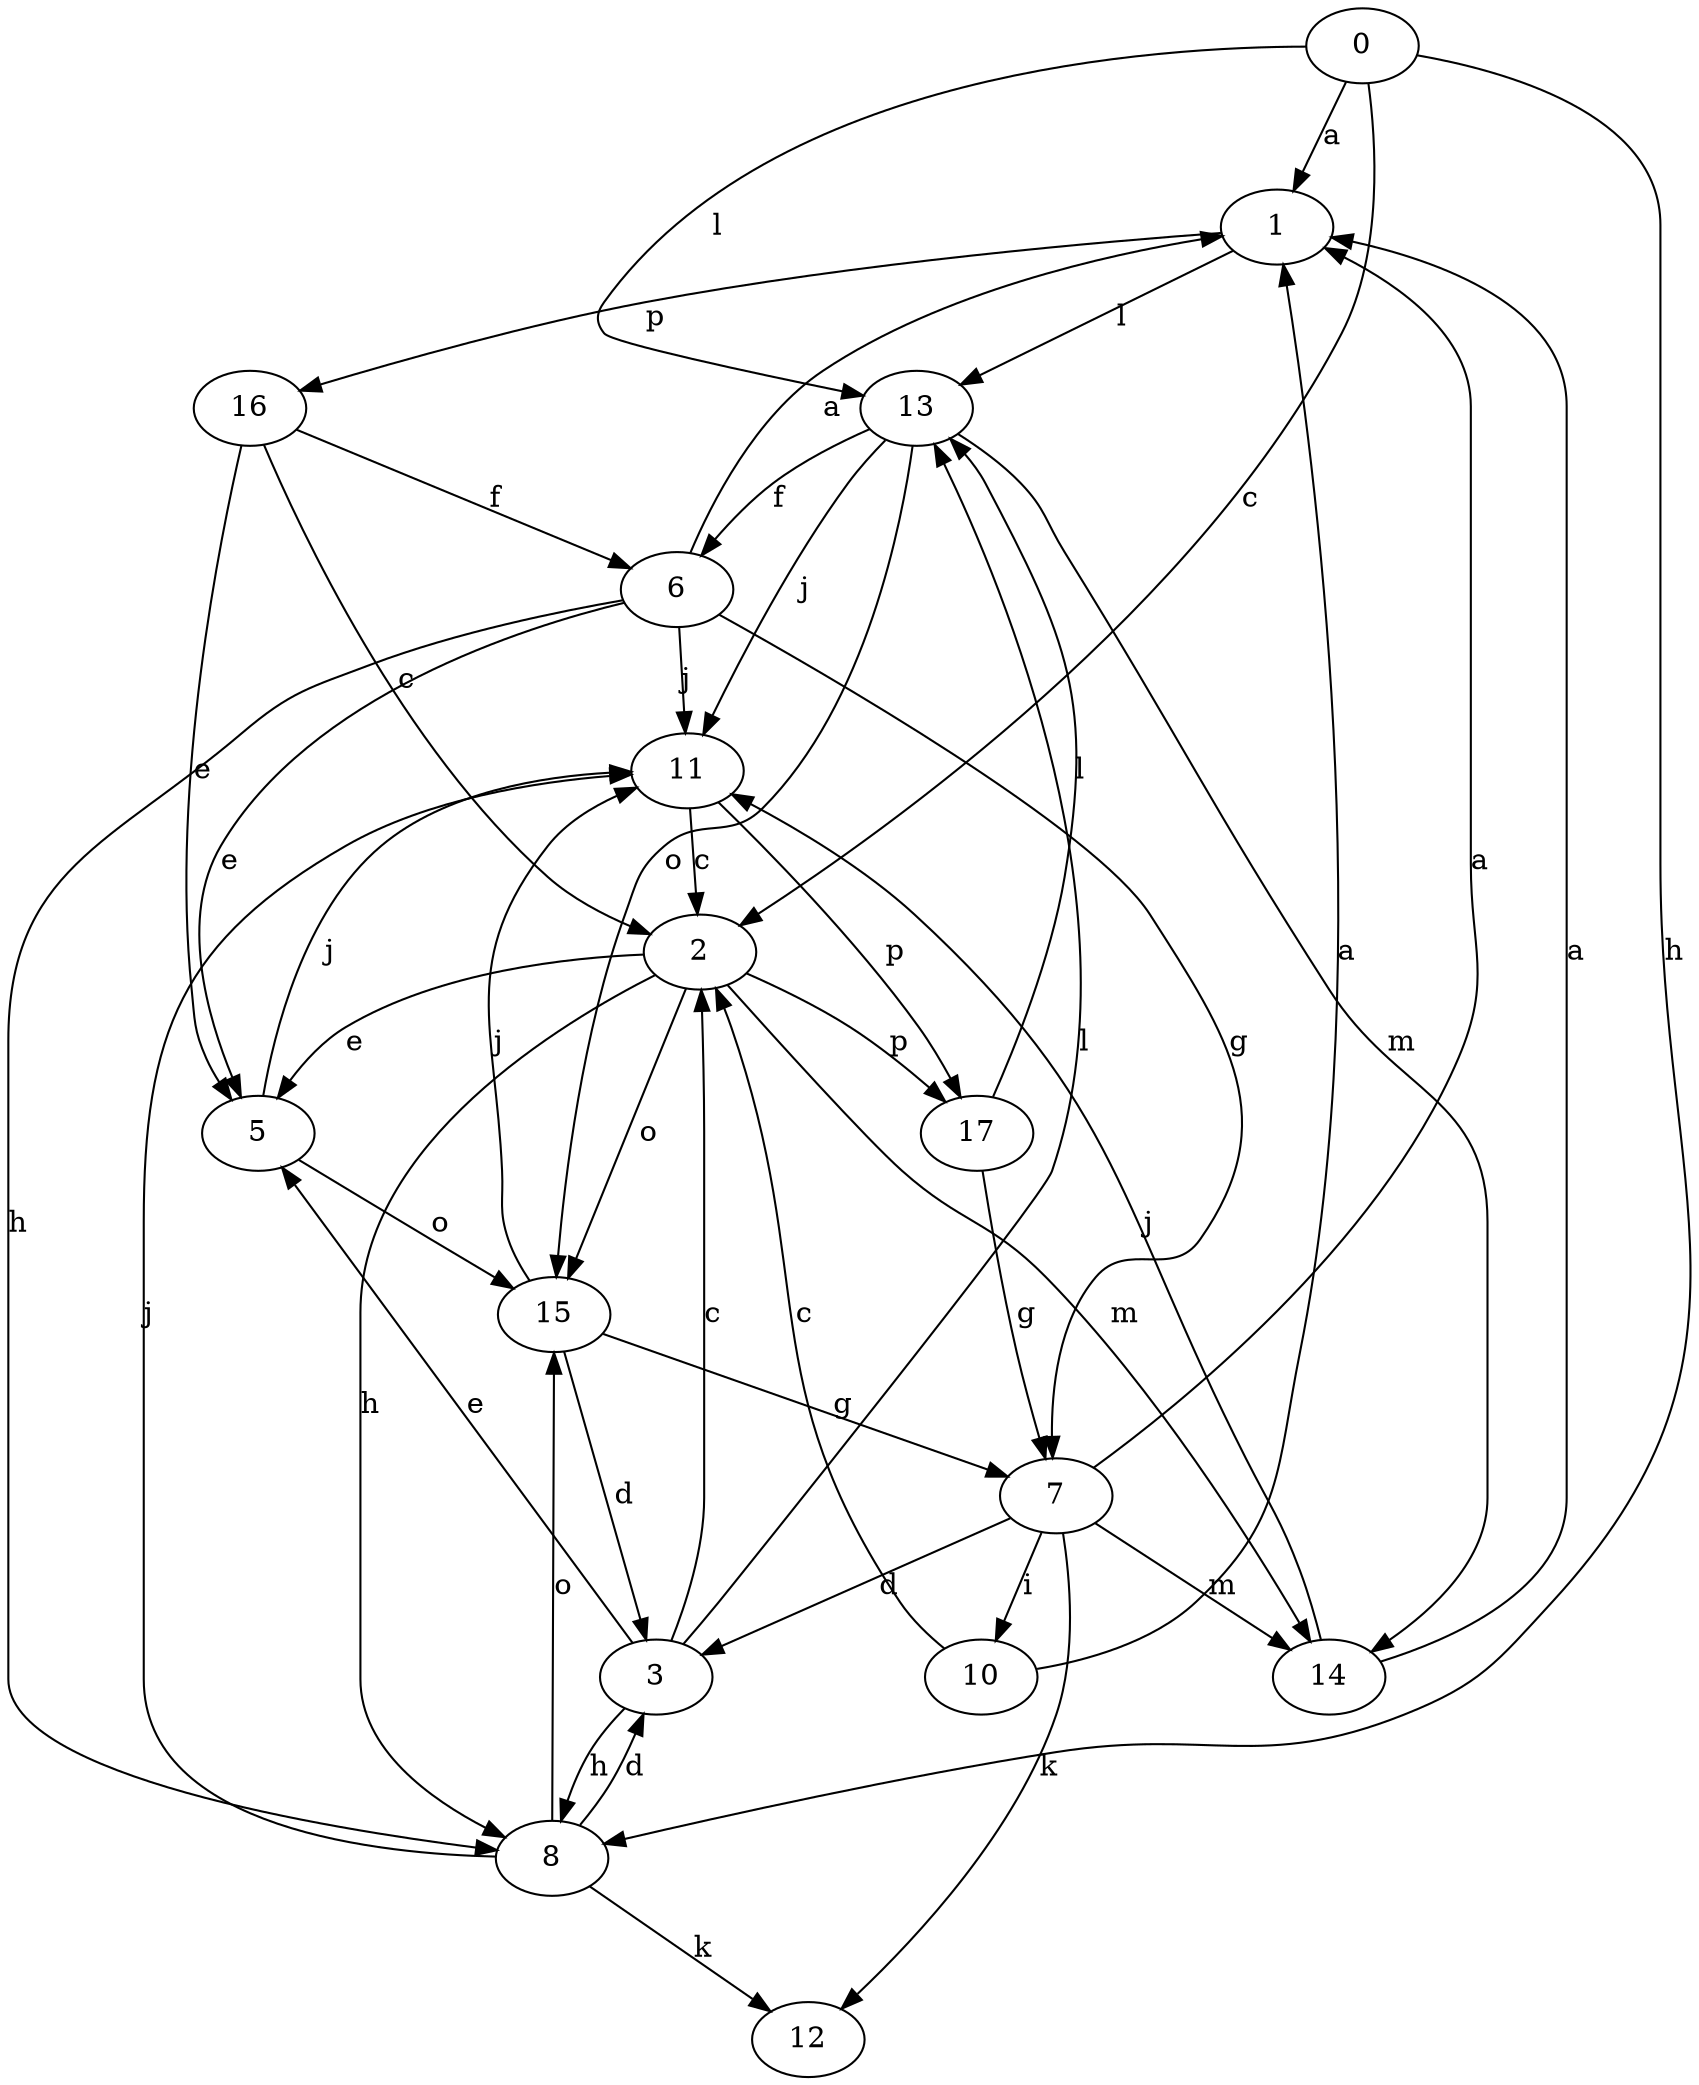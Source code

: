 strict digraph  {
0;
1;
2;
3;
5;
6;
7;
8;
10;
11;
12;
13;
14;
15;
16;
17;
0 -> 1  [label=a];
0 -> 2  [label=c];
0 -> 8  [label=h];
0 -> 13  [label=l];
1 -> 13  [label=l];
1 -> 16  [label=p];
2 -> 5  [label=e];
2 -> 8  [label=h];
2 -> 14  [label=m];
2 -> 15  [label=o];
2 -> 17  [label=p];
3 -> 2  [label=c];
3 -> 5  [label=e];
3 -> 8  [label=h];
3 -> 13  [label=l];
5 -> 11  [label=j];
5 -> 15  [label=o];
6 -> 1  [label=a];
6 -> 5  [label=e];
6 -> 7  [label=g];
6 -> 8  [label=h];
6 -> 11  [label=j];
7 -> 1  [label=a];
7 -> 3  [label=d];
7 -> 10  [label=i];
7 -> 12  [label=k];
7 -> 14  [label=m];
8 -> 3  [label=d];
8 -> 11  [label=j];
8 -> 12  [label=k];
8 -> 15  [label=o];
10 -> 1  [label=a];
10 -> 2  [label=c];
11 -> 2  [label=c];
11 -> 17  [label=p];
13 -> 6  [label=f];
13 -> 11  [label=j];
13 -> 14  [label=m];
13 -> 15  [label=o];
14 -> 1  [label=a];
14 -> 11  [label=j];
15 -> 3  [label=d];
15 -> 7  [label=g];
15 -> 11  [label=j];
16 -> 2  [label=c];
16 -> 5  [label=e];
16 -> 6  [label=f];
17 -> 7  [label=g];
17 -> 13  [label=l];
}
